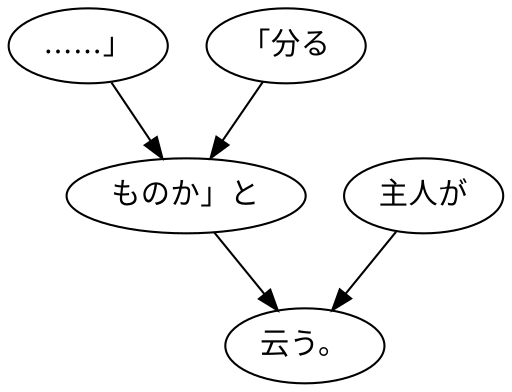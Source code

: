 digraph graph2015 {
	node0 [label="……」"];
	node1 [label="「分る"];
	node2 [label="ものか」と"];
	node3 [label="主人が"];
	node4 [label="云う。"];
	node0 -> node2;
	node1 -> node2;
	node2 -> node4;
	node3 -> node4;
}
